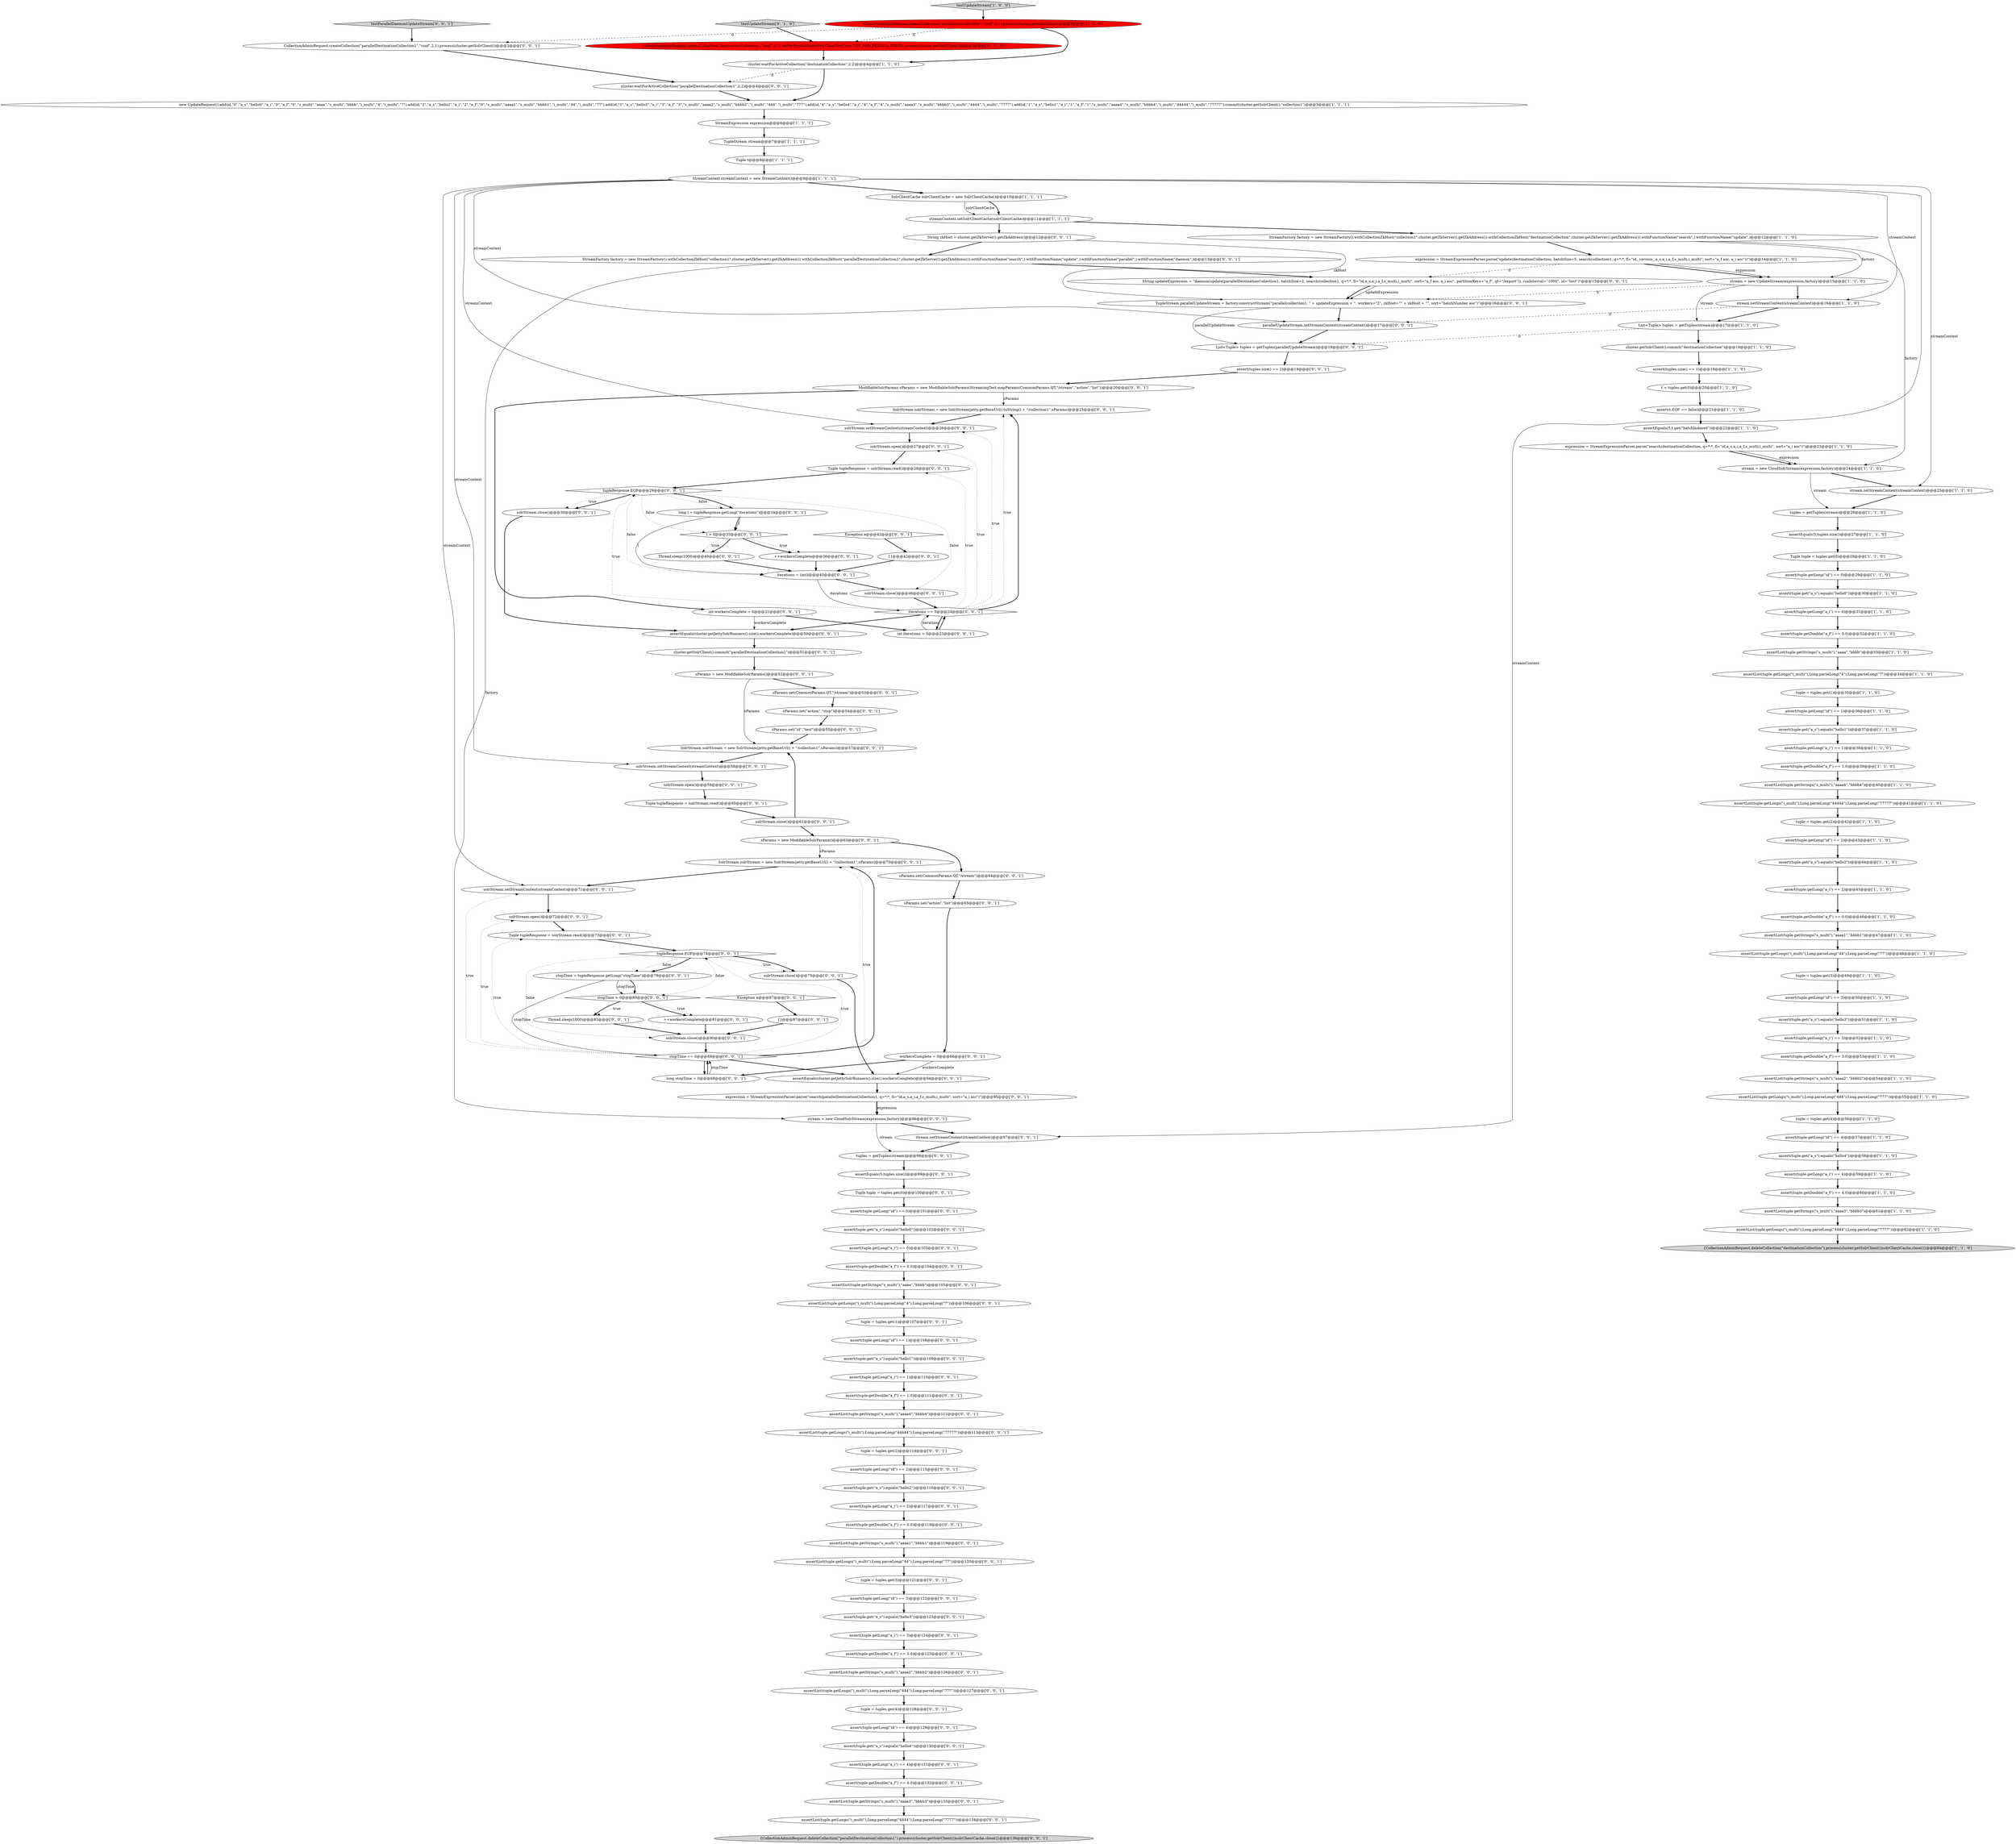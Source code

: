 digraph {
25 [style = filled, label = "assert(tuple.get(\"a_s\").equals(\"hello0\"))@@@30@@@['1', '1', '0']", fillcolor = white, shape = ellipse image = "AAA0AAABBB1BBB"];
2 [style = filled, label = "assertList(tuple.getStrings(\"s_multi\"),\"aaaa\",\"bbbb\")@@@33@@@['1', '1', '0']", fillcolor = white, shape = ellipse image = "AAA0AAABBB1BBB"];
13 [style = filled, label = "assert(tuple.getLong(\"a_i\") == 2)@@@45@@@['1', '1', '0']", fillcolor = white, shape = ellipse image = "AAA0AAABBB1BBB"];
53 [style = filled, label = "StreamExpression expression@@@6@@@['1', '1', '1']", fillcolor = white, shape = ellipse image = "AAA0AAABBB1BBB"];
129 [style = filled, label = "Exception e@@@42@@@['0', '0', '1']", fillcolor = white, shape = diamond image = "AAA0AAABBB3BBB"];
101 [style = filled, label = "assert(tuples.size() == 2)@@@19@@@['0', '0', '1']", fillcolor = white, shape = ellipse image = "AAA0AAABBB3BBB"];
138 [style = filled, label = "assertList(tuple.getLongs(\"i_multi\"),Long.parseLong(\"4\"),Long.parseLong(\"7\"))@@@106@@@['0', '0', '1']", fillcolor = white, shape = ellipse image = "AAA0AAABBB3BBB"];
96 [style = filled, label = "cluster.getSolrClient().commit(\"parallelDestinationCollection1\")@@@51@@@['0', '0', '1']", fillcolor = white, shape = ellipse image = "AAA0AAABBB3BBB"];
115 [style = filled, label = "TupleStream parallelUpdateStream = factory.constructStream(\"parallel(collection1, \" + updateExpression + \", workers=\"2\", zkHost=\"\" + zkHost + \"\", sort=\"batchNumber asc\")\")@@@16@@@['0', '0', '1']", fillcolor = white, shape = ellipse image = "AAA0AAABBB3BBB"];
52 [style = filled, label = "expression = StreamExpressionParser.parse(\"search(destinationCollection, q=*:*, fl=\"id,a_s,a_i,a_f,s_multi,i_multi\", sort=\"a_i asc\")\")@@@23@@@['1', '1', '0']", fillcolor = white, shape = ellipse image = "AAA0AAABBB1BBB"];
70 [style = filled, label = "List<Tuple> tuples = getTuples(parallelUpdateStream)@@@18@@@['0', '0', '1']", fillcolor = white, shape = ellipse image = "AAA0AAABBB3BBB"];
75 [style = filled, label = "stopTime > 0@@@80@@@['0', '0', '1']", fillcolor = white, shape = diamond image = "AAA0AAABBB3BBB"];
20 [style = filled, label = "assert(tuple.getLong(\"id\") == 1)@@@36@@@['1', '1', '0']", fillcolor = white, shape = ellipse image = "AAA0AAABBB1BBB"];
81 [style = filled, label = "assertList(tuple.getLongs(\"i_multi\"),Long.parseLong(\"44444\"),Long.parseLong(\"77777\"))@@@113@@@['0', '0', '1']", fillcolor = white, shape = ellipse image = "AAA0AAABBB3BBB"];
123 [style = filled, label = "assert(tuple.get(\"a_s\").equals(\"hello2\"))@@@116@@@['0', '0', '1']", fillcolor = white, shape = ellipse image = "AAA0AAABBB3BBB"];
150 [style = filled, label = "tuple = tuples.get(3)@@@121@@@['0', '0', '1']", fillcolor = white, shape = ellipse image = "AAA0AAABBB3BBB"];
6 [style = filled, label = "assertList(tuple.getStrings(\"s_multi\"),\"aaaa4\",\"bbbb4\")@@@40@@@['1', '1', '0']", fillcolor = white, shape = ellipse image = "AAA0AAABBB1BBB"];
132 [style = filled, label = "stopTime == 0@@@69@@@['0', '0', '1']", fillcolor = white, shape = diamond image = "AAA0AAABBB3BBB"];
58 [style = filled, label = "t = tuples.get(0)@@@20@@@['1', '1', '0']", fillcolor = white, shape = ellipse image = "AAA0AAABBB1BBB"];
55 [style = filled, label = "assert(tuple.getLong(\"id\") == 2)@@@43@@@['1', '1', '0']", fillcolor = white, shape = ellipse image = "AAA0AAABBB1BBB"];
136 [style = filled, label = "assert(tuple.getLong(\"a_i\") == 4)@@@131@@@['0', '0', '1']", fillcolor = white, shape = ellipse image = "AAA0AAABBB3BBB"];
98 [style = filled, label = "SolrStream solrStream = new SolrStream(jetty.getBaseUrl().toString() + \"/collection1\",sParams)@@@25@@@['0', '0', '1']", fillcolor = white, shape = ellipse image = "AAA0AAABBB3BBB"];
99 [style = filled, label = "solrStream.open()@@@27@@@['0', '0', '1']", fillcolor = white, shape = ellipse image = "AAA0AAABBB3BBB"];
88 [style = filled, label = "++workersComplete@@@81@@@['0', '0', '1']", fillcolor = white, shape = ellipse image = "AAA0AAABBB3BBB"];
36 [style = filled, label = "assertList(tuple.getLongs(\"i_multi\"),Long.parseLong(\"44\"),Long.parseLong(\"77\"))@@@48@@@['1', '1', '0']", fillcolor = white, shape = ellipse image = "AAA0AAABBB1BBB"];
112 [style = filled, label = "assert(tuple.getLong(\"a_i\") == 2)@@@117@@@['0', '0', '1']", fillcolor = white, shape = ellipse image = "AAA0AAABBB3BBB"];
37 [style = filled, label = "assert(tuple.getLong(\"id\") == 3)@@@50@@@['1', '1', '0']", fillcolor = white, shape = ellipse image = "AAA0AAABBB1BBB"];
39 [style = filled, label = "assert(tuple.getLong(\"a_i\") == 1)@@@38@@@['1', '1', '0']", fillcolor = white, shape = ellipse image = "AAA0AAABBB1BBB"];
22 [style = filled, label = "stream.setStreamContext(streamContext)@@@16@@@['1', '1', '0']", fillcolor = white, shape = ellipse image = "AAA0AAABBB1BBB"];
79 [style = filled, label = "tuple = tuples.get(4)@@@128@@@['0', '0', '1']", fillcolor = white, shape = ellipse image = "AAA0AAABBB3BBB"];
114 [style = filled, label = "assert(tuple.getLong(\"id\") == 4)@@@129@@@['0', '0', '1']", fillcolor = white, shape = ellipse image = "AAA0AAABBB3BBB"];
130 [style = filled, label = "String zkHost = cluster.getZkServer().getZkAddress()@@@12@@@['0', '0', '1']", fillcolor = white, shape = ellipse image = "AAA0AAABBB3BBB"];
139 [style = filled, label = "assertEquals(cluster.getJettySolrRunners().size(),workersComplete)@@@94@@@['0', '0', '1']", fillcolor = white, shape = ellipse image = "AAA0AAABBB3BBB"];
106 [style = filled, label = "assertEquals(cluster.getJettySolrRunners().size(),workersComplete)@@@50@@@['0', '0', '1']", fillcolor = white, shape = ellipse image = "AAA0AAABBB3BBB"];
108 [style = filled, label = "String updateExpression = \"daemon(update(parallelDestinationCollection1, batchSize=2, search(collection1, q=*:*, fl=\"id,a_s,a_i,a_f,s_multi,i_multi\", sort=\"a_f asc, a_i asc\", partitionKeys=\"a_f\", qt=\"/export\")), runInterval=\"1000\", id=\"test\")\"@@@15@@@['0', '0', '1']", fillcolor = white, shape = ellipse image = "AAA0AAABBB3BBB"];
85 [style = filled, label = "assertEquals(5,tuples.size())@@@99@@@['0', '0', '1']", fillcolor = white, shape = ellipse image = "AAA0AAABBB3BBB"];
23 [style = filled, label = "TupleStream stream@@@7@@@['1', '1', '1']", fillcolor = white, shape = ellipse image = "AAA0AAABBB1BBB"];
33 [style = filled, label = "tuple = tuples.get(4)@@@56@@@['1', '1', '0']", fillcolor = white, shape = ellipse image = "AAA0AAABBB1BBB"];
102 [style = filled, label = "workersComplete = 0@@@66@@@['0', '0', '1']", fillcolor = white, shape = ellipse image = "AAA0AAABBB3BBB"];
100 [style = filled, label = "SolrStream solrStream = new SolrStream(jetty.getBaseUrl() + \"/collection1\",sParams)@@@70@@@['0', '0', '1']", fillcolor = white, shape = ellipse image = "AAA0AAABBB3BBB"];
152 [style = filled, label = "assert(tuple.get(\"a_s\").equals(\"hello3\"))@@@123@@@['0', '0', '1']", fillcolor = white, shape = ellipse image = "AAA0AAABBB3BBB"];
158 [style = filled, label = "stream = new CloudSolrStream(expression,factory)@@@96@@@['0', '0', '1']", fillcolor = white, shape = ellipse image = "AAA0AAABBB3BBB"];
145 [style = filled, label = "assert(tuple.getLong(\"id\") == 0)@@@101@@@['0', '0', '1']", fillcolor = white, shape = ellipse image = "AAA0AAABBB3BBB"];
86 [style = filled, label = "Tuple tupleResponse = solrStream.read()@@@73@@@['0', '0', '1']", fillcolor = white, shape = ellipse image = "AAA0AAABBB3BBB"];
12 [style = filled, label = "assert(tuple.getDouble(\"a_f\") == 0.0)@@@46@@@['1', '1', '0']", fillcolor = white, shape = ellipse image = "AAA0AAABBB1BBB"];
42 [style = filled, label = "testUpdateStream['1', '0', '0']", fillcolor = lightgray, shape = diamond image = "AAA0AAABBB1BBB"];
71 [style = filled, label = "l > 0@@@35@@@['0', '0', '1']", fillcolor = white, shape = diamond image = "AAA0AAABBB3BBB"];
60 [style = filled, label = "assertList(tuple.getStrings(\"s_multi\"),\"aaaa2\",\"bbbb2\")@@@54@@@['1', '1', '0']", fillcolor = white, shape = ellipse image = "AAA0AAABBB1BBB"];
16 [style = filled, label = "assert(tuples.size() == 1)@@@19@@@['1', '1', '0']", fillcolor = white, shape = ellipse image = "AAA0AAABBB1BBB"];
10 [style = filled, label = "stream = new UpdateStream(expression,factory)@@@15@@@['1', '1', '0']", fillcolor = white, shape = ellipse image = "AAA0AAABBB1BBB"];
47 [style = filled, label = "assert(tuple.getDouble(\"a_f\") == 3.0)@@@53@@@['1', '1', '0']", fillcolor = white, shape = ellipse image = "AAA0AAABBB1BBB"];
27 [style = filled, label = "assert(tuple.getLong(\"a_i\") == 3)@@@52@@@['1', '1', '0']", fillcolor = white, shape = ellipse image = "AAA0AAABBB1BBB"];
122 [style = filled, label = "sParams.set(CommonParams.QT,\"/stream\")@@@53@@@['0', '0', '1']", fillcolor = white, shape = ellipse image = "AAA0AAABBB3BBB"];
137 [style = filled, label = "stopTime = tupleResponse.getLong(\"stopTime\")@@@79@@@['0', '0', '1']", fillcolor = white, shape = ellipse image = "AAA0AAABBB3BBB"];
67 [style = filled, label = "assertList(tuple.getLongs(\"i_multi\"),Long.parseLong(\"4444\"),Long.parseLong(\"7777\"))@@@134@@@['0', '0', '1']", fillcolor = white, shape = ellipse image = "AAA0AAABBB3BBB"];
121 [style = filled, label = "assertList(tuple.getLongs(\"i_multi\"),Long.parseLong(\"444\"),Long.parseLong(\"777\"))@@@127@@@['0', '0', '1']", fillcolor = white, shape = ellipse image = "AAA0AAABBB3BBB"];
97 [style = filled, label = "solrStream.setStreamContext(streamContext)@@@26@@@['0', '0', '1']", fillcolor = white, shape = ellipse image = "AAA0AAABBB3BBB"];
64 [style = filled, label = "sParams.set(\"action\",\"stop\")@@@54@@@['0', '0', '1']", fillcolor = white, shape = ellipse image = "AAA0AAABBB3BBB"];
140 [style = filled, label = "Tuple tupleResponse = solrStream.read()@@@28@@@['0', '0', '1']", fillcolor = white, shape = ellipse image = "AAA0AAABBB3BBB"];
126 [style = filled, label = "assert(tuple.getLong(\"a_i\") == 3)@@@124@@@['0', '0', '1']", fillcolor = white, shape = ellipse image = "AAA0AAABBB3BBB"];
54 [style = filled, label = "assert(tuple.get(\"a_s\").equals(\"hello1\"))@@@37@@@['1', '1', '0']", fillcolor = white, shape = ellipse image = "AAA0AAABBB1BBB"];
59 [style = filled, label = "assert(tuple.getLong(\"id\") == 0)@@@29@@@['1', '1', '0']", fillcolor = white, shape = ellipse image = "AAA0AAABBB1BBB"];
134 [style = filled, label = "{}@@@42@@@['0', '0', '1']", fillcolor = white, shape = ellipse image = "AAA0AAABBB3BBB"];
104 [style = filled, label = "assert(tuple.getDouble(\"a_f\") == 4.0)@@@132@@@['0', '0', '1']", fillcolor = white, shape = ellipse image = "AAA0AAABBB3BBB"];
154 [style = filled, label = "assert(tuple.getLong(\"id\") == 1)@@@108@@@['0', '0', '1']", fillcolor = white, shape = ellipse image = "AAA0AAABBB3BBB"];
73 [style = filled, label = "assert(tuple.get(\"a_s\").equals(\"hello4\"))@@@130@@@['0', '0', '1']", fillcolor = white, shape = ellipse image = "AAA0AAABBB3BBB"];
32 [style = filled, label = "tuples = getTuples(stream)@@@26@@@['1', '1', '0']", fillcolor = white, shape = ellipse image = "AAA0AAABBB1BBB"];
147 [style = filled, label = "iterations == 0@@@24@@@['0', '0', '1']", fillcolor = white, shape = diamond image = "AAA0AAABBB3BBB"];
76 [style = filled, label = "solrStream.close()@@@61@@@['0', '0', '1']", fillcolor = white, shape = ellipse image = "AAA0AAABBB3BBB"];
143 [style = filled, label = "Exception e@@@87@@@['0', '0', '1']", fillcolor = white, shape = diamond image = "AAA0AAABBB3BBB"];
30 [style = filled, label = "assert(tuple.getDouble(\"a_f\") == 0.0)@@@32@@@['1', '1', '0']", fillcolor = white, shape = ellipse image = "AAA0AAABBB1BBB"];
125 [style = filled, label = "parallelUpdateStream.setStreamContext(streamContext)@@@17@@@['0', '0', '1']", fillcolor = white, shape = ellipse image = "AAA0AAABBB3BBB"];
3 [style = filled, label = "assert(tuple.getLong(\"a_i\") == 4)@@@59@@@['1', '1', '0']", fillcolor = white, shape = ellipse image = "AAA0AAABBB1BBB"];
82 [style = filled, label = "solrStream.close()@@@75@@@['0', '0', '1']", fillcolor = white, shape = ellipse image = "AAA0AAABBB3BBB"];
161 [style = filled, label = "sParams.set(CommonParams.QT,\"/stream\")@@@64@@@['0', '0', '1']", fillcolor = white, shape = ellipse image = "AAA0AAABBB3BBB"];
113 [style = filled, label = "long stopTime = 0@@@68@@@['0', '0', '1']", fillcolor = white, shape = ellipse image = "AAA0AAABBB3BBB"];
5 [style = filled, label = "StreamFactory factory = new StreamFactory().withCollectionZkHost(\"collection1\",cluster.getZkServer().getZkAddress()).withCollectionZkHost(\"destinationCollection\",cluster.getZkServer().getZkAddress()).withFunctionName(\"search\",).withFunctionName(\"update\",)@@@12@@@['1', '1', '0']", fillcolor = white, shape = ellipse image = "AAA0AAABBB1BBB"];
26 [style = filled, label = "assert(tuple.get(\"a_s\").equals(\"hello2\"))@@@44@@@['1', '1', '0']", fillcolor = white, shape = ellipse image = "AAA0AAABBB1BBB"];
116 [style = filled, label = "stream.setStreamContext(streamContext)@@@97@@@['0', '0', '1']", fillcolor = white, shape = ellipse image = "AAA0AAABBB3BBB"];
141 [style = filled, label = "assert(tuple.getDouble(\"a_f\") == 0.0)@@@104@@@['0', '0', '1']", fillcolor = white, shape = ellipse image = "AAA0AAABBB3BBB"];
105 [style = filled, label = "tuples = getTuples(stream)@@@98@@@['0', '0', '1']", fillcolor = white, shape = ellipse image = "AAA0AAABBB3BBB"];
65 [style = filled, label = "int workersComplete = 0@@@21@@@['0', '0', '1']", fillcolor = white, shape = ellipse image = "AAA0AAABBB3BBB"];
160 [style = filled, label = "iterations = (int)l@@@45@@@['0', '0', '1']", fillcolor = white, shape = ellipse image = "AAA0AAABBB3BBB"];
56 [style = filled, label = "assert(tuple.getLong(\"id\") == 4)@@@57@@@['1', '1', '0']", fillcolor = white, shape = ellipse image = "AAA0AAABBB1BBB"];
1 [style = filled, label = "assertEquals(5,t.get(\"batchIndexed\"))@@@22@@@['1', '1', '0']", fillcolor = white, shape = ellipse image = "AAA0AAABBB1BBB"];
21 [style = filled, label = "assertList(tuple.getLongs(\"i_multi\"),Long.parseLong(\"4444\"),Long.parseLong(\"7777\"))@@@62@@@['1', '1', '0']", fillcolor = white, shape = ellipse image = "AAA0AAABBB1BBB"];
92 [style = filled, label = "sParams = new ModifiableSolrParams()@@@52@@@['0', '0', '1']", fillcolor = white, shape = ellipse image = "AAA0AAABBB3BBB"];
159 [style = filled, label = "assert(tuple.getDouble(\"a_f\") == 1.0)@@@111@@@['0', '0', '1']", fillcolor = white, shape = ellipse image = "AAA0AAABBB3BBB"];
63 [style = filled, label = "tuple = tuples.get(1)@@@107@@@['0', '0', '1']", fillcolor = white, shape = ellipse image = "AAA0AAABBB3BBB"];
135 [style = filled, label = "sParams.set(\"id\",\"test\")@@@55@@@['0', '0', '1']", fillcolor = white, shape = ellipse image = "AAA0AAABBB3BBB"];
50 [style = filled, label = "streamContext.setSolrClientCache(solrClientCache)@@@11@@@['1', '1', '1']", fillcolor = white, shape = ellipse image = "AAA0AAABBB1BBB"];
51 [style = filled, label = "tuple = tuples.get(1)@@@35@@@['1', '1', '0']", fillcolor = white, shape = ellipse image = "AAA0AAABBB1BBB"];
157 [style = filled, label = "assertList(tuple.getStrings(\"s_multi\"),\"aaaa4\",\"bbbb4\")@@@112@@@['0', '0', '1']", fillcolor = white, shape = ellipse image = "AAA0AAABBB3BBB"];
40 [style = filled, label = "cluster.getSolrClient().commit(\"destinationCollection\")@@@18@@@['1', '1', '0']", fillcolor = white, shape = ellipse image = "AAA0AAABBB1BBB"];
156 [style = filled, label = "solrStream.open()@@@59@@@['0', '0', '1']", fillcolor = white, shape = ellipse image = "AAA0AAABBB3BBB"];
124 [style = filled, label = "assertList(tuple.getStrings(\"s_multi\"),\"aaaa1\",\"bbbb1\")@@@119@@@['0', '0', '1']", fillcolor = white, shape = ellipse image = "AAA0AAABBB3BBB"];
77 [style = filled, label = "long l = tupleResponse.getLong(\"iterations\")@@@34@@@['0', '0', '1']", fillcolor = white, shape = ellipse image = "AAA0AAABBB3BBB"];
89 [style = filled, label = "solrStream.close()@@@90@@@['0', '0', '1']", fillcolor = white, shape = ellipse image = "AAA0AAABBB3BBB"];
127 [style = filled, label = "{}@@@87@@@['0', '0', '1']", fillcolor = white, shape = ellipse image = "AAA0AAABBB3BBB"];
74 [style = filled, label = "SolrStream solrStream = new SolrStream(jetty.getBaseUrl() + \"/collection1\",sParams)@@@57@@@['0', '0', '1']", fillcolor = white, shape = ellipse image = "AAA0AAABBB3BBB"];
14 [style = filled, label = "assert(tuple.getDouble(\"a_f\") == 4.0)@@@60@@@['1', '1', '0']", fillcolor = white, shape = ellipse image = "AAA0AAABBB1BBB"];
41 [style = filled, label = "assert(tuple.getLong(\"a_i\") == 0)@@@31@@@['1', '1', '0']", fillcolor = white, shape = ellipse image = "AAA0AAABBB1BBB"];
80 [style = filled, label = "StreamFactory factory = new StreamFactory().withCollectionZkHost(\"collection1\",cluster.getZkServer().getZkAddress()).withCollectionZkHost(\"parallelDestinationCollection1\",cluster.getZkServer().getZkAddress()).withFunctionName(\"search\",).withFunctionName(\"update\",).withFunctionName(\"parallel\",).withFunctionName(\"daemon\",)@@@13@@@['0', '0', '1']", fillcolor = white, shape = ellipse image = "AAA0AAABBB3BBB"];
151 [style = filled, label = "assert(tuple.getLong(\"id\") == 3)@@@122@@@['0', '0', '1']", fillcolor = white, shape = ellipse image = "AAA0AAABBB3BBB"];
133 [style = filled, label = "assert(tuple.getDouble(\"a_f\") == 0.0)@@@118@@@['0', '0', '1']", fillcolor = white, shape = ellipse image = "AAA0AAABBB3BBB"];
46 [style = filled, label = "assertList(tuple.getStrings(\"s_multi\"),\"aaaa1\",\"bbbb1\")@@@47@@@['1', '1', '0']", fillcolor = white, shape = ellipse image = "AAA0AAABBB1BBB"];
29 [style = filled, label = "Tuple t@@@8@@@['1', '1', '1']", fillcolor = white, shape = ellipse image = "AAA0AAABBB1BBB"];
66 [style = filled, label = "solrStream.setStreamContext(streamContext)@@@58@@@['0', '0', '1']", fillcolor = white, shape = ellipse image = "AAA0AAABBB3BBB"];
144 [style = filled, label = "tuple = tuples.get(2)@@@114@@@['0', '0', '1']", fillcolor = white, shape = ellipse image = "AAA0AAABBB3BBB"];
4 [style = filled, label = "assert(tuple.getDouble(\"a_f\") == 1.0)@@@39@@@['1', '1', '0']", fillcolor = white, shape = ellipse image = "AAA0AAABBB1BBB"];
62 [style = filled, label = "testUpdateStream['0', '1', '0']", fillcolor = lightgray, shape = diamond image = "AAA0AAABBB2BBB"];
153 [style = filled, label = "sParams.set(\"action\",\"list\")@@@65@@@['0', '0', '1']", fillcolor = white, shape = ellipse image = "AAA0AAABBB3BBB"];
146 [style = filled, label = "assertList(tuple.getStrings(\"s_multi\"),\"aaaa3\",\"bbbb3\")@@@133@@@['0', '0', '1']", fillcolor = white, shape = ellipse image = "AAA0AAABBB3BBB"];
111 [style = filled, label = "testParallelDaemonUpdateStream['0', '0', '1']", fillcolor = lightgray, shape = diamond image = "AAA0AAABBB3BBB"];
61 [style = filled, label = "CollectionAdminRequest.createCollection(\"destinationCollection\",\"conf\",2,1).setPerReplicaState(SolrCloudTestCase.USE_PER_REPLICA_STATE).process(cluster.getSolrClient())@@@3@@@['0', '1', '0']", fillcolor = red, shape = ellipse image = "AAA1AAABBB2BBB"];
49 [style = filled, label = "stream.setStreamContext(streamContext)@@@25@@@['1', '1', '0']", fillcolor = white, shape = ellipse image = "AAA0AAABBB1BBB"];
94 [style = filled, label = "tupleResponse.EOF@@@74@@@['0', '0', '1']", fillcolor = white, shape = diamond image = "AAA0AAABBB3BBB"];
0 [style = filled, label = "assert(t.EOF == false)@@@21@@@['1', '1', '0']", fillcolor = white, shape = ellipse image = "AAA0AAABBB1BBB"];
120 [style = filled, label = "solrStream.close()@@@30@@@['0', '0', '1']", fillcolor = white, shape = ellipse image = "AAA0AAABBB3BBB"];
119 [style = filled, label = "Thread.sleep(1000)@@@85@@@['0', '0', '1']", fillcolor = white, shape = ellipse image = "AAA0AAABBB3BBB"];
68 [style = filled, label = "assertList(tuple.getLongs(\"i_multi\"),Long.parseLong(\"44\"),Long.parseLong(\"77\"))@@@120@@@['0', '0', '1']", fillcolor = white, shape = ellipse image = "AAA0AAABBB3BBB"];
110 [style = filled, label = "++workersComplete@@@36@@@['0', '0', '1']", fillcolor = white, shape = ellipse image = "AAA0AAABBB3BBB"];
103 [style = filled, label = "CollectionAdminRequest.createCollection(\"parallelDestinationCollection1\",\"conf\",2,1).process(cluster.getSolrClient())@@@3@@@['0', '0', '1']", fillcolor = white, shape = ellipse image = "AAA0AAABBB3BBB"];
83 [style = filled, label = "Tuple tupleResponse = solrStream.read()@@@60@@@['0', '0', '1']", fillcolor = white, shape = ellipse image = "AAA0AAABBB3BBB"];
69 [style = filled, label = "{CollectionAdminRequest.deleteCollection(\"parallelDestinationCollection1\").process(cluster.getSolrClient())solrClientCache.close()}@@@136@@@['0', '0', '1']", fillcolor = lightgray, shape = ellipse image = "AAA0AAABBB3BBB"];
34 [style = filled, label = "CollectionAdminRequest.createCollection(\"destinationCollection\",\"conf\",2,1).process(cluster.getSolrClient())@@@3@@@['1', '0', '0']", fillcolor = red, shape = ellipse image = "AAA1AAABBB1BBB"];
155 [style = filled, label = "assertList(tuple.getStrings(\"s_multi\"),\"aaaa2\",\"bbbb2\")@@@126@@@['0', '0', '1']", fillcolor = white, shape = ellipse image = "AAA0AAABBB3BBB"];
72 [style = filled, label = "expression = StreamExpressionParser.parse(\"search(parallelDestinationCollection1, q=*:*, fl=\"id,a_s,a_i,a_f,s_multi,i_multi\", sort=\"a_i asc\")\")@@@95@@@['0', '0', '1']", fillcolor = white, shape = ellipse image = "AAA0AAABBB3BBB"];
78 [style = filled, label = "solrStream.close()@@@46@@@['0', '0', '1']", fillcolor = white, shape = ellipse image = "AAA0AAABBB3BBB"];
93 [style = filled, label = "solrStream.open()@@@72@@@['0', '0', '1']", fillcolor = white, shape = ellipse image = "AAA0AAABBB3BBB"];
107 [style = filled, label = "assert(tuple.get(\"a_s\").equals(\"hello1\"))@@@109@@@['0', '0', '1']", fillcolor = white, shape = ellipse image = "AAA0AAABBB3BBB"];
149 [style = filled, label = "cluster.waitForActiveCollection(\"parallelDestinationCollection1\",2,2)@@@4@@@['0', '0', '1']", fillcolor = white, shape = ellipse image = "AAA0AAABBB3BBB"];
18 [style = filled, label = "assertList(tuple.getLongs(\"i_multi\"),Long.parseLong(\"444\"),Long.parseLong(\"777\"))@@@55@@@['1', '1', '0']", fillcolor = white, shape = ellipse image = "AAA0AAABBB1BBB"];
91 [style = filled, label = "tupleResponse.EOF@@@29@@@['0', '0', '1']", fillcolor = white, shape = diamond image = "AAA0AAABBB3BBB"];
148 [style = filled, label = "assert(tuple.getDouble(\"a_f\") == 3.0)@@@125@@@['0', '0', '1']", fillcolor = white, shape = ellipse image = "AAA0AAABBB3BBB"];
45 [style = filled, label = "tuple = tuples.get(2)@@@42@@@['1', '1', '0']", fillcolor = white, shape = ellipse image = "AAA0AAABBB1BBB"];
44 [style = filled, label = "assertList(tuple.getLongs(\"i_multi\"),Long.parseLong(\"44444\"),Long.parseLong(\"77777\"))@@@41@@@['1', '1', '0']", fillcolor = white, shape = ellipse image = "AAA0AAABBB1BBB"];
90 [style = filled, label = "ModifiableSolrParams sParams = new ModifiableSolrParams(StreamingTest.mapParams(CommonParams.QT,\"/stream\",\"action\",\"list\"))@@@20@@@['0', '0', '1']", fillcolor = white, shape = ellipse image = "AAA0AAABBB3BBB"];
7 [style = filled, label = "assert(tuple.get(\"a_s\").equals(\"hello3\"))@@@51@@@['1', '1', '0']", fillcolor = white, shape = ellipse image = "AAA0AAABBB1BBB"];
43 [style = filled, label = "List<Tuple> tuples = getTuples(stream)@@@17@@@['1', '1', '0']", fillcolor = white, shape = ellipse image = "AAA0AAABBB1BBB"];
9 [style = filled, label = "Tuple tuple = tuples.get(0)@@@28@@@['1', '1', '0']", fillcolor = white, shape = ellipse image = "AAA0AAABBB1BBB"];
35 [style = filled, label = "assertList(tuple.getStrings(\"s_multi\"),\"aaaa3\",\"bbbb3\")@@@61@@@['1', '1', '0']", fillcolor = white, shape = ellipse image = "AAA0AAABBB1BBB"];
8 [style = filled, label = "stream = new CloudSolrStream(expression,factory)@@@24@@@['1', '1', '0']", fillcolor = white, shape = ellipse image = "AAA0AAABBB1BBB"];
117 [style = filled, label = "assert(tuple.get(\"a_s\").equals(\"hello0\"))@@@102@@@['0', '0', '1']", fillcolor = white, shape = ellipse image = "AAA0AAABBB3BBB"];
31 [style = filled, label = "assertList(tuple.getLongs(\"i_multi\"),Long.parseLong(\"4\"),Long.parseLong(\"7\"))@@@34@@@['1', '1', '0']", fillcolor = white, shape = ellipse image = "AAA0AAABBB1BBB"];
38 [style = filled, label = "assert(tuple.get(\"a_s\").equals(\"hello4\"))@@@58@@@['1', '1', '0']", fillcolor = white, shape = ellipse image = "AAA0AAABBB1BBB"];
24 [style = filled, label = "new UpdateRequest().add(id,\"0\",\"a_s\",\"hello0\",\"a_i\",\"0\",\"a_f\",\"0\",\"s_multi\",\"aaaa\",\"s_multi\",\"bbbb\",\"i_multi\",\"4\",\"i_multi\",\"7\").add(id,\"2\",\"a_s\",\"hello2\",\"a_i\",\"2\",\"a_f\",\"0\",\"s_multi\",\"aaaa1\",\"s_multi\",\"bbbb1\",\"i_multi\",\"44\",\"i_multi\",\"77\").add(id,\"3\",\"a_s\",\"hello3\",\"a_i\",\"3\",\"a_f\",\"3\",\"s_multi\",\"aaaa2\",\"s_multi\",\"bbbb2\",\"i_multi\",\"444\",\"i_multi\",\"777\").add(id,\"4\",\"a_s\",\"hello4\",\"a_i\",\"4\",\"a_f\",\"4\",\"s_multi\",\"aaaa3\",\"s_multi\",\"bbbb3\",\"i_multi\",\"4444\",\"i_multi\",\"7777\").add(id,\"1\",\"a_s\",\"hello1\",\"a_i\",\"1\",\"a_f\",\"1\",\"s_multi\",\"aaaa4\",\"s_multi\",\"bbbb4\",\"i_multi\",\"44444\",\"i_multi\",\"77777\").commit(cluster.getSolrClient(),\"collection1\")@@@5@@@['1', '1', '1']", fillcolor = white, shape = ellipse image = "AAA0AAABBB1BBB"];
131 [style = filled, label = "int iterations = 0@@@23@@@['0', '0', '1']", fillcolor = white, shape = ellipse image = "AAA0AAABBB3BBB"];
57 [style = filled, label = "StreamContext streamContext = new StreamContext()@@@9@@@['1', '1', '1']", fillcolor = white, shape = ellipse image = "AAA0AAABBB1BBB"];
28 [style = filled, label = "tuple = tuples.get(3)@@@49@@@['1', '1', '0']", fillcolor = white, shape = ellipse image = "AAA0AAABBB1BBB"];
17 [style = filled, label = "{CollectionAdminRequest.deleteCollection(\"destinationCollection\").process(cluster.getSolrClient())solrClientCache.close()}@@@64@@@['1', '1', '0']", fillcolor = lightgray, shape = ellipse image = "AAA0AAABBB1BBB"];
109 [style = filled, label = "assert(tuple.getLong(\"a_i\") == 1)@@@110@@@['0', '0', '1']", fillcolor = white, shape = ellipse image = "AAA0AAABBB3BBB"];
95 [style = filled, label = "Thread.sleep(1000)@@@40@@@['0', '0', '1']", fillcolor = white, shape = ellipse image = "AAA0AAABBB3BBB"];
142 [style = filled, label = "assert(tuple.getLong(\"id\") == 2)@@@115@@@['0', '0', '1']", fillcolor = white, shape = ellipse image = "AAA0AAABBB3BBB"];
15 [style = filled, label = "expression = StreamExpressionParser.parse(\"update(destinationCollection, batchSize=5, search(collection1, q=*:*, fl=\"id,_version_,a_s,a_i,a_f,s_multi,i_multi\", sort=\"a_f asc, a_i asc\"))\")@@@14@@@['1', '1', '0']", fillcolor = white, shape = ellipse image = "AAA0AAABBB1BBB"];
84 [style = filled, label = "assert(tuple.getLong(\"a_i\") == 0)@@@103@@@['0', '0', '1']", fillcolor = white, shape = ellipse image = "AAA0AAABBB3BBB"];
128 [style = filled, label = "assertList(tuple.getStrings(\"s_multi\"),\"aaaa\",\"bbbb\")@@@105@@@['0', '0', '1']", fillcolor = white, shape = ellipse image = "AAA0AAABBB3BBB"];
87 [style = filled, label = "Tuple tuple = tuples.get(0)@@@100@@@['0', '0', '1']", fillcolor = white, shape = ellipse image = "AAA0AAABBB3BBB"];
118 [style = filled, label = "sParams = new ModifiableSolrParams()@@@63@@@['0', '0', '1']", fillcolor = white, shape = ellipse image = "AAA0AAABBB3BBB"];
162 [style = filled, label = "solrStream.setStreamContext(streamContext)@@@71@@@['0', '0', '1']", fillcolor = white, shape = ellipse image = "AAA0AAABBB3BBB"];
48 [style = filled, label = "SolrClientCache solrClientCache = new SolrClientCache()@@@10@@@['1', '1', '1']", fillcolor = white, shape = ellipse image = "AAA0AAABBB1BBB"];
11 [style = filled, label = "assertEquals(5,tuples.size())@@@27@@@['1', '1', '0']", fillcolor = white, shape = ellipse image = "AAA0AAABBB1BBB"];
19 [style = filled, label = "cluster.waitForActiveCollection(\"destinationCollection\",2,2)@@@4@@@['1', '1', '0']", fillcolor = white, shape = ellipse image = "AAA0AAABBB1BBB"];
91->71 [style = dotted, label="false"];
10->43 [style = solid, label="stream"];
124->68 [style = bold, label=""];
57->49 [style = solid, label="streamContext"];
162->93 [style = bold, label=""];
15->10 [style = bold, label=""];
52->8 [style = bold, label=""];
116->105 [style = bold, label=""];
73->136 [style = bold, label=""];
71->110 [style = dotted, label="true"];
140->91 [style = bold, label=""];
100->162 [style = bold, label=""];
91->160 [style = dotted, label="false"];
105->85 [style = bold, label=""];
14->35 [style = bold, label=""];
92->122 [style = bold, label=""];
92->74 [style = solid, label="sParams"];
132->100 [style = dotted, label="true"];
58->0 [style = bold, label=""];
72->158 [style = bold, label=""];
94->137 [style = dotted, label="false"];
62->61 [style = bold, label=""];
90->98 [style = solid, label="sParams"];
61->19 [style = bold, label=""];
36->28 [style = bold, label=""];
91->120 [style = dotted, label="true"];
5->15 [style = bold, label=""];
147->98 [style = bold, label=""];
79->114 [style = bold, label=""];
65->106 [style = solid, label="workersComplete"];
93->86 [style = bold, label=""];
132->139 [style = bold, label=""];
150->151 [style = bold, label=""];
11->9 [style = bold, label=""];
57->162 [style = solid, label="streamContext"];
136->104 [style = bold, label=""];
91->77 [style = dotted, label="false"];
141->128 [style = bold, label=""];
63->154 [style = bold, label=""];
19->24 [style = bold, label=""];
67->69 [style = bold, label=""];
23->29 [style = bold, label=""];
43->40 [style = bold, label=""];
109->159 [style = bold, label=""];
40->16 [style = bold, label=""];
15->10 [style = solid, label="expression"];
94->75 [style = dotted, label="false"];
50->5 [style = bold, label=""];
126->148 [style = bold, label=""];
102->139 [style = solid, label="workersComplete"];
155->121 [style = bold, label=""];
123->112 [style = bold, label=""];
137->75 [style = solid, label="stopTime"];
65->131 [style = bold, label=""];
33->56 [style = bold, label=""];
131->147 [style = bold, label=""];
145->117 [style = bold, label=""];
129->134 [style = bold, label=""];
78->147 [style = bold, label=""];
122->64 [style = bold, label=""];
47->60 [style = bold, label=""];
147->98 [style = dotted, label="true"];
32->11 [style = bold, label=""];
24->53 [style = bold, label=""];
147->140 [style = dotted, label="true"];
2->31 [style = bold, label=""];
76->118 [style = bold, label=""];
114->73 [style = bold, label=""];
56->38 [style = bold, label=""];
94->137 [style = bold, label=""];
134->160 [style = bold, label=""];
137->75 [style = bold, label=""];
28->37 [style = bold, label=""];
71->95 [style = bold, label=""];
34->19 [style = bold, label=""];
75->119 [style = dotted, label="true"];
131->147 [style = solid, label="iterations"];
94->82 [style = dotted, label="true"];
143->127 [style = bold, label=""];
115->125 [style = bold, label=""];
95->160 [style = bold, label=""];
98->97 [style = bold, label=""];
22->43 [style = bold, label=""];
118->161 [style = bold, label=""];
119->89 [style = bold, label=""];
139->72 [style = bold, label=""];
133->124 [style = bold, label=""];
5->8 [style = solid, label="factory"];
57->116 [style = solid, label="streamContext"];
48->50 [style = bold, label=""];
156->83 [style = bold, label=""];
46->36 [style = bold, label=""];
55->26 [style = bold, label=""];
91->78 [style = dotted, label="false"];
99->140 [style = bold, label=""];
111->103 [style = bold, label=""];
108->115 [style = solid, label="updateExpression"];
39->4 [style = bold, label=""];
35->21 [style = bold, label=""];
57->22 [style = solid, label="streamContext"];
26->13 [style = bold, label=""];
97->99 [style = bold, label=""];
71->95 [style = dotted, label="true"];
49->32 [style = bold, label=""];
34->61 [style = dashed, label="0"];
104->146 [style = bold, label=""];
130->115 [style = solid, label="zkHost"];
147->106 [style = bold, label=""];
108->115 [style = bold, label=""];
41->30 [style = bold, label=""];
13->12 [style = bold, label=""];
31->51 [style = bold, label=""];
15->108 [style = dashed, label="0"];
64->135 [style = bold, label=""];
94->89 [style = dotted, label="false"];
87->145 [style = bold, label=""];
147->97 [style = dotted, label="true"];
77->71 [style = bold, label=""];
107->109 [style = bold, label=""];
27->47 [style = bold, label=""];
132->113 [style = bold, label=""];
57->66 [style = solid, label="streamContext"];
29->57 [style = bold, label=""];
44->45 [style = bold, label=""];
96->92 [style = bold, label=""];
152->126 [style = bold, label=""];
160->147 [style = solid, label="iterations"];
157->81 [style = bold, label=""];
10->115 [style = dashed, label="0"];
91->120 [style = bold, label=""];
158->116 [style = bold, label=""];
75->119 [style = bold, label=""];
59->25 [style = bold, label=""];
115->70 [style = solid, label="parallelUpdateStream"];
45->55 [style = bold, label=""];
101->90 [style = bold, label=""];
1->52 [style = bold, label=""];
84->141 [style = bold, label=""];
147->91 [style = dotted, label="true"];
132->86 [style = dotted, label="true"];
112->133 [style = bold, label=""];
25->41 [style = bold, label=""];
34->103 [style = dashed, label="0"];
18->33 [style = bold, label=""];
57->125 [style = solid, label="streamContext"];
147->99 [style = dotted, label="true"];
8->32 [style = solid, label="stream"];
82->139 [style = bold, label=""];
50->130 [style = bold, label=""];
158->105 [style = solid, label="stream"];
81->144 [style = bold, label=""];
135->74 [style = bold, label=""];
6->44 [style = bold, label=""];
51->20 [style = bold, label=""];
38->3 [style = bold, label=""];
37->7 [style = bold, label=""];
80->108 [style = bold, label=""];
90->65 [style = bold, label=""];
48->50 [style = solid, label="solrClientCache"];
77->160 [style = solid, label="l"];
160->78 [style = bold, label=""];
43->70 [style = dashed, label="0"];
76->74 [style = bold, label=""];
74->66 [style = bold, label=""];
54->39 [style = bold, label=""];
60->18 [style = bold, label=""];
72->158 [style = solid, label="expression"];
12->46 [style = bold, label=""];
0->1 [style = bold, label=""];
9->59 [style = bold, label=""];
19->149 [style = dashed, label="0"];
52->8 [style = solid, label="expression"];
20->54 [style = bold, label=""];
83->76 [style = bold, label=""];
117->84 [style = bold, label=""];
53->23 [style = bold, label=""];
5->10 [style = solid, label="factory"];
120->106 [style = bold, label=""];
106->96 [style = bold, label=""];
22->125 [style = dashed, label="0"];
16->58 [style = bold, label=""];
113->132 [style = bold, label=""];
132->162 [style = dotted, label="true"];
132->100 [style = bold, label=""];
10->22 [style = bold, label=""];
103->149 [style = bold, label=""];
132->93 [style = dotted, label="true"];
144->142 [style = bold, label=""];
42->34 [style = bold, label=""];
128->138 [style = bold, label=""];
80->158 [style = solid, label="factory"];
77->71 [style = solid, label="l"];
154->107 [style = bold, label=""];
4->6 [style = bold, label=""];
153->102 [style = bold, label=""];
146->67 [style = bold, label=""];
3->14 [style = bold, label=""];
88->89 [style = bold, label=""];
121->79 [style = bold, label=""];
71->110 [style = bold, label=""];
94->82 [style = bold, label=""];
102->113 [style = bold, label=""];
138->63 [style = bold, label=""];
151->152 [style = bold, label=""];
110->160 [style = bold, label=""];
132->94 [style = dotted, label="true"];
57->48 [style = bold, label=""];
57->97 [style = solid, label="streamContext"];
85->87 [style = bold, label=""];
125->70 [style = bold, label=""];
149->24 [style = bold, label=""];
75->88 [style = bold, label=""];
159->157 [style = bold, label=""];
86->94 [style = bold, label=""];
70->101 [style = bold, label=""];
118->100 [style = solid, label="sParams"];
137->132 [style = solid, label="stopTime"];
147->131 [style = bold, label=""];
89->132 [style = bold, label=""];
68->150 [style = bold, label=""];
7->27 [style = bold, label=""];
75->88 [style = dotted, label="true"];
8->49 [style = bold, label=""];
148->155 [style = bold, label=""];
142->123 [style = bold, label=""];
30->2 [style = bold, label=""];
161->153 [style = bold, label=""];
66->156 [style = bold, label=""];
21->17 [style = bold, label=""];
91->77 [style = bold, label=""];
127->89 [style = bold, label=""];
113->132 [style = solid, label="stopTime"];
130->80 [style = bold, label=""];
}
